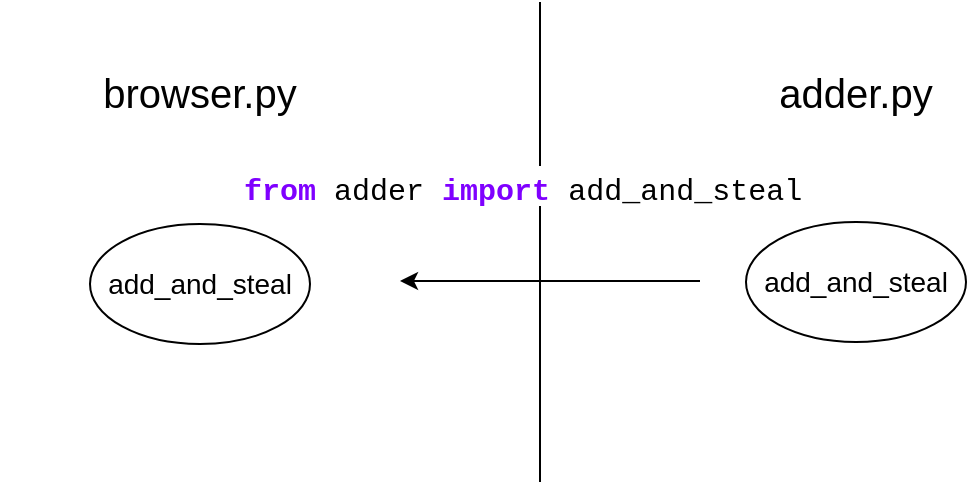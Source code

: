 <mxfile version="12.3.2" type="device" pages="1"><diagram id="tPNgaKIA-p0NGfQ9GgBE" name="Page-1"><mxGraphModel dx="729" dy="580" grid="1" gridSize="10" guides="1" tooltips="1" connect="1" arrows="1" fold="1" page="1" pageScale="1" pageWidth="827" pageHeight="1169" math="0" shadow="0"><root><mxCell id="0"/><mxCell id="1" parent="0"/><mxCell id="8DRBlJhtVGO9F1UHTsbE-1" value="browser.py" style="text;html=1;strokeColor=none;fillColor=none;align=center;verticalAlign=middle;whiteSpace=wrap;rounded=0;fontSize=20;" vertex="1" parent="1"><mxGeometry x="80" y="30" width="120" height="30" as="geometry"/></mxCell><mxCell id="8DRBlJhtVGO9F1UHTsbE-2" value="adder.py" style="text;html=1;strokeColor=none;fillColor=none;align=center;verticalAlign=middle;whiteSpace=wrap;rounded=0;fontSize=20;" vertex="1" parent="1"><mxGeometry x="408" y="30" width="120" height="30" as="geometry"/></mxCell><mxCell id="8DRBlJhtVGO9F1UHTsbE-3" value="" style="endArrow=none;html=1;fontSize=20;" edge="1" parent="1"><mxGeometry width="50" height="50" relative="1" as="geometry"><mxPoint x="310" y="240" as="sourcePoint"/><mxPoint x="310" as="targetPoint"/></mxGeometry></mxCell><mxCell id="8DRBlJhtVGO9F1UHTsbE-4" value="add_and_steal" style="ellipse;whiteSpace=wrap;html=1;fontSize=14;" vertex="1" parent="1"><mxGeometry x="413" y="110" width="110" height="60" as="geometry"/></mxCell><mxCell id="8DRBlJhtVGO9F1UHTsbE-7" value="" style="endArrow=classic;html=1;fontSize=14;entryX=1;entryY=0.5;entryDx=0;entryDy=0;" edge="1" parent="1"><mxGeometry width="50" height="50" relative="1" as="geometry"><mxPoint x="390" y="139.5" as="sourcePoint"/><mxPoint x="240" y="139.5" as="targetPoint"/></mxGeometry></mxCell><mxCell id="8DRBlJhtVGO9F1UHTsbE-9" value="&lt;font face=&quot;Courier New&quot; style=&quot;font-size: 15px&quot;&gt;&lt;b style=&quot;font-size: 15px&quot;&gt;&lt;font color=&quot;#7f00ff&quot; style=&quot;font-size: 15px&quot;&gt;from&amp;nbsp;&lt;/font&gt;&lt;/b&gt;&lt;/font&gt;&lt;span style=&quot;font-family: &amp;#34;courier new&amp;#34; ; font-size: 15px&quot;&gt;adder&lt;/span&gt;&lt;font face=&quot;Courier New&quot; style=&quot;font-size: 15px&quot;&gt;&lt;b style=&quot;font-size: 15px&quot;&gt;&lt;font color=&quot;#7f00ff&quot; style=&quot;font-size: 15px&quot;&gt;&amp;nbsp;import&lt;/font&gt;&amp;nbsp;&lt;/b&gt;add_and_steal&lt;/font&gt;" style="text;html=1;resizable=0;points=[];autosize=1;align=left;verticalAlign=top;spacingTop=-4;fillColor=#ffffff;fontSize=15;" vertex="1" parent="1"><mxGeometry x="160" y="82" width="290" height="20" as="geometry"/></mxCell><mxCell id="8DRBlJhtVGO9F1UHTsbE-13" value="" style="group" vertex="1" connectable="0" parent="1"><mxGeometry x="40" y="51" width="200" height="170" as="geometry"/></mxCell><mxCell id="8DRBlJhtVGO9F1UHTsbE-8" value="add_and_steal" style="ellipse;whiteSpace=wrap;html=1;fontSize=14;" vertex="1" parent="8DRBlJhtVGO9F1UHTsbE-13"><mxGeometry x="45" y="60" width="110" height="60" as="geometry"/></mxCell></root></mxGraphModel></diagram></mxfile>